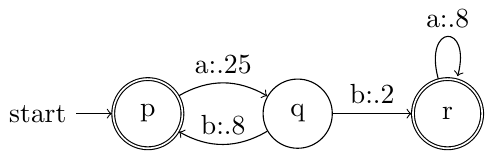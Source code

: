 \documentclass[tikz]{standalone}
\usetikzlibrary{arrows, automata, calc, positioning}
\begin{document}
\begin{tikzpicture}
    \node[state, initial,accepting] (0) at (0,0) {p};
    \node[state] (1) [right=of 0] {q};
    \node[state, accepting] (2) [right=of 1] {r};

    \path[->]
        (0) edge [bend left] node [above] {a:.25} (1)
        (1) edge [bend left] node [above] {b:.8}  (0)
            edge             node [above] {b:.2}  (2)
        (2) edge [loop above] node [above] {a:.8} (2);
\end{tikzpicture}
\end{document}
